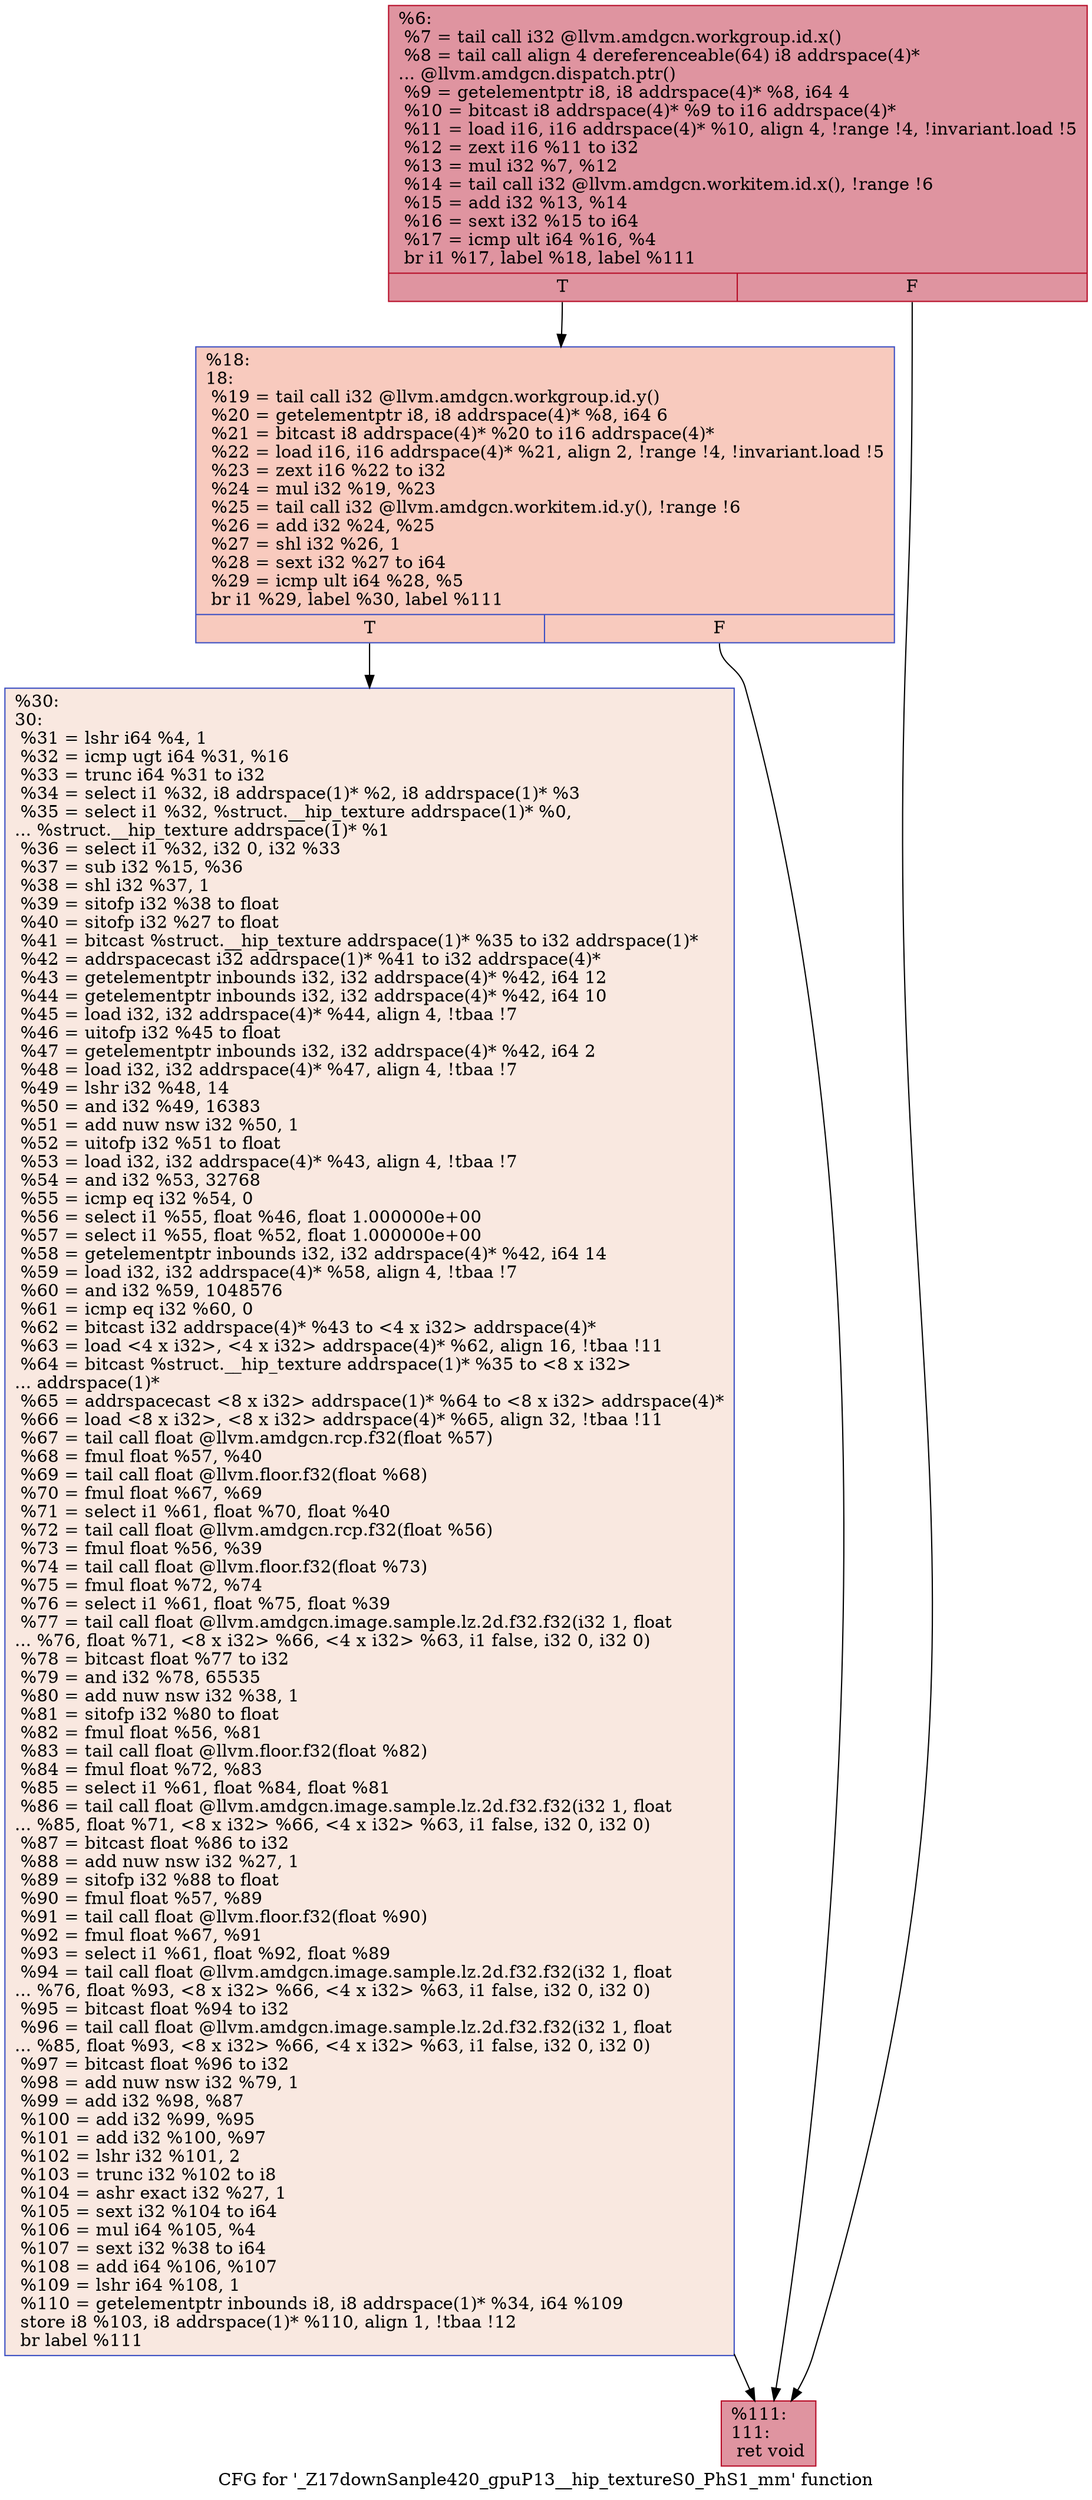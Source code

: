 digraph "CFG for '_Z17downSanple420_gpuP13__hip_textureS0_PhS1_mm' function" {
	label="CFG for '_Z17downSanple420_gpuP13__hip_textureS0_PhS1_mm' function";

	Node0x4f1ee50 [shape=record,color="#b70d28ff", style=filled, fillcolor="#b70d2870",label="{%6:\l  %7 = tail call i32 @llvm.amdgcn.workgroup.id.x()\l  %8 = tail call align 4 dereferenceable(64) i8 addrspace(4)*\l... @llvm.amdgcn.dispatch.ptr()\l  %9 = getelementptr i8, i8 addrspace(4)* %8, i64 4\l  %10 = bitcast i8 addrspace(4)* %9 to i16 addrspace(4)*\l  %11 = load i16, i16 addrspace(4)* %10, align 4, !range !4, !invariant.load !5\l  %12 = zext i16 %11 to i32\l  %13 = mul i32 %7, %12\l  %14 = tail call i32 @llvm.amdgcn.workitem.id.x(), !range !6\l  %15 = add i32 %13, %14\l  %16 = sext i32 %15 to i64\l  %17 = icmp ult i64 %16, %4\l  br i1 %17, label %18, label %111\l|{<s0>T|<s1>F}}"];
	Node0x4f1ee50:s0 -> Node0x4f23670;
	Node0x4f1ee50:s1 -> Node0x4f23700;
	Node0x4f23670 [shape=record,color="#3d50c3ff", style=filled, fillcolor="#ef886b70",label="{%18:\l18:                                               \l  %19 = tail call i32 @llvm.amdgcn.workgroup.id.y()\l  %20 = getelementptr i8, i8 addrspace(4)* %8, i64 6\l  %21 = bitcast i8 addrspace(4)* %20 to i16 addrspace(4)*\l  %22 = load i16, i16 addrspace(4)* %21, align 2, !range !4, !invariant.load !5\l  %23 = zext i16 %22 to i32\l  %24 = mul i32 %19, %23\l  %25 = tail call i32 @llvm.amdgcn.workitem.id.y(), !range !6\l  %26 = add i32 %24, %25\l  %27 = shl i32 %26, 1\l  %28 = sext i32 %27 to i64\l  %29 = icmp ult i64 %28, %5\l  br i1 %29, label %30, label %111\l|{<s0>T|<s1>F}}"];
	Node0x4f23670:s0 -> Node0x4f25360;
	Node0x4f23670:s1 -> Node0x4f23700;
	Node0x4f25360 [shape=record,color="#3d50c3ff", style=filled, fillcolor="#f1ccb870",label="{%30:\l30:                                               \l  %31 = lshr i64 %4, 1\l  %32 = icmp ugt i64 %31, %16\l  %33 = trunc i64 %31 to i32\l  %34 = select i1 %32, i8 addrspace(1)* %2, i8 addrspace(1)* %3\l  %35 = select i1 %32, %struct.__hip_texture addrspace(1)* %0,\l... %struct.__hip_texture addrspace(1)* %1\l  %36 = select i1 %32, i32 0, i32 %33\l  %37 = sub i32 %15, %36\l  %38 = shl i32 %37, 1\l  %39 = sitofp i32 %38 to float\l  %40 = sitofp i32 %27 to float\l  %41 = bitcast %struct.__hip_texture addrspace(1)* %35 to i32 addrspace(1)*\l  %42 = addrspacecast i32 addrspace(1)* %41 to i32 addrspace(4)*\l  %43 = getelementptr inbounds i32, i32 addrspace(4)* %42, i64 12\l  %44 = getelementptr inbounds i32, i32 addrspace(4)* %42, i64 10\l  %45 = load i32, i32 addrspace(4)* %44, align 4, !tbaa !7\l  %46 = uitofp i32 %45 to float\l  %47 = getelementptr inbounds i32, i32 addrspace(4)* %42, i64 2\l  %48 = load i32, i32 addrspace(4)* %47, align 4, !tbaa !7\l  %49 = lshr i32 %48, 14\l  %50 = and i32 %49, 16383\l  %51 = add nuw nsw i32 %50, 1\l  %52 = uitofp i32 %51 to float\l  %53 = load i32, i32 addrspace(4)* %43, align 4, !tbaa !7\l  %54 = and i32 %53, 32768\l  %55 = icmp eq i32 %54, 0\l  %56 = select i1 %55, float %46, float 1.000000e+00\l  %57 = select i1 %55, float %52, float 1.000000e+00\l  %58 = getelementptr inbounds i32, i32 addrspace(4)* %42, i64 14\l  %59 = load i32, i32 addrspace(4)* %58, align 4, !tbaa !7\l  %60 = and i32 %59, 1048576\l  %61 = icmp eq i32 %60, 0\l  %62 = bitcast i32 addrspace(4)* %43 to \<4 x i32\> addrspace(4)*\l  %63 = load \<4 x i32\>, \<4 x i32\> addrspace(4)* %62, align 16, !tbaa !11\l  %64 = bitcast %struct.__hip_texture addrspace(1)* %35 to \<8 x i32\>\l... addrspace(1)*\l  %65 = addrspacecast \<8 x i32\> addrspace(1)* %64 to \<8 x i32\> addrspace(4)*\l  %66 = load \<8 x i32\>, \<8 x i32\> addrspace(4)* %65, align 32, !tbaa !11\l  %67 = tail call float @llvm.amdgcn.rcp.f32(float %57)\l  %68 = fmul float %57, %40\l  %69 = tail call float @llvm.floor.f32(float %68)\l  %70 = fmul float %67, %69\l  %71 = select i1 %61, float %70, float %40\l  %72 = tail call float @llvm.amdgcn.rcp.f32(float %56)\l  %73 = fmul float %56, %39\l  %74 = tail call float @llvm.floor.f32(float %73)\l  %75 = fmul float %72, %74\l  %76 = select i1 %61, float %75, float %39\l  %77 = tail call float @llvm.amdgcn.image.sample.lz.2d.f32.f32(i32 1, float\l... %76, float %71, \<8 x i32\> %66, \<4 x i32\> %63, i1 false, i32 0, i32 0)\l  %78 = bitcast float %77 to i32\l  %79 = and i32 %78, 65535\l  %80 = add nuw nsw i32 %38, 1\l  %81 = sitofp i32 %80 to float\l  %82 = fmul float %56, %81\l  %83 = tail call float @llvm.floor.f32(float %82)\l  %84 = fmul float %72, %83\l  %85 = select i1 %61, float %84, float %81\l  %86 = tail call float @llvm.amdgcn.image.sample.lz.2d.f32.f32(i32 1, float\l... %85, float %71, \<8 x i32\> %66, \<4 x i32\> %63, i1 false, i32 0, i32 0)\l  %87 = bitcast float %86 to i32\l  %88 = add nuw nsw i32 %27, 1\l  %89 = sitofp i32 %88 to float\l  %90 = fmul float %57, %89\l  %91 = tail call float @llvm.floor.f32(float %90)\l  %92 = fmul float %67, %91\l  %93 = select i1 %61, float %92, float %89\l  %94 = tail call float @llvm.amdgcn.image.sample.lz.2d.f32.f32(i32 1, float\l... %76, float %93, \<8 x i32\> %66, \<4 x i32\> %63, i1 false, i32 0, i32 0)\l  %95 = bitcast float %94 to i32\l  %96 = tail call float @llvm.amdgcn.image.sample.lz.2d.f32.f32(i32 1, float\l... %85, float %93, \<8 x i32\> %66, \<4 x i32\> %63, i1 false, i32 0, i32 0)\l  %97 = bitcast float %96 to i32\l  %98 = add nuw nsw i32 %79, 1\l  %99 = add i32 %98, %87\l  %100 = add i32 %99, %95\l  %101 = add i32 %100, %97\l  %102 = lshr i32 %101, 2\l  %103 = trunc i32 %102 to i8\l  %104 = ashr exact i32 %27, 1\l  %105 = sext i32 %104 to i64\l  %106 = mul i64 %105, %4\l  %107 = sext i32 %38 to i64\l  %108 = add i64 %106, %107\l  %109 = lshr i64 %108, 1\l  %110 = getelementptr inbounds i8, i8 addrspace(1)* %34, i64 %109\l  store i8 %103, i8 addrspace(1)* %110, align 1, !tbaa !12\l  br label %111\l}"];
	Node0x4f25360 -> Node0x4f23700;
	Node0x4f23700 [shape=record,color="#b70d28ff", style=filled, fillcolor="#b70d2870",label="{%111:\l111:                                              \l  ret void\l}"];
}
